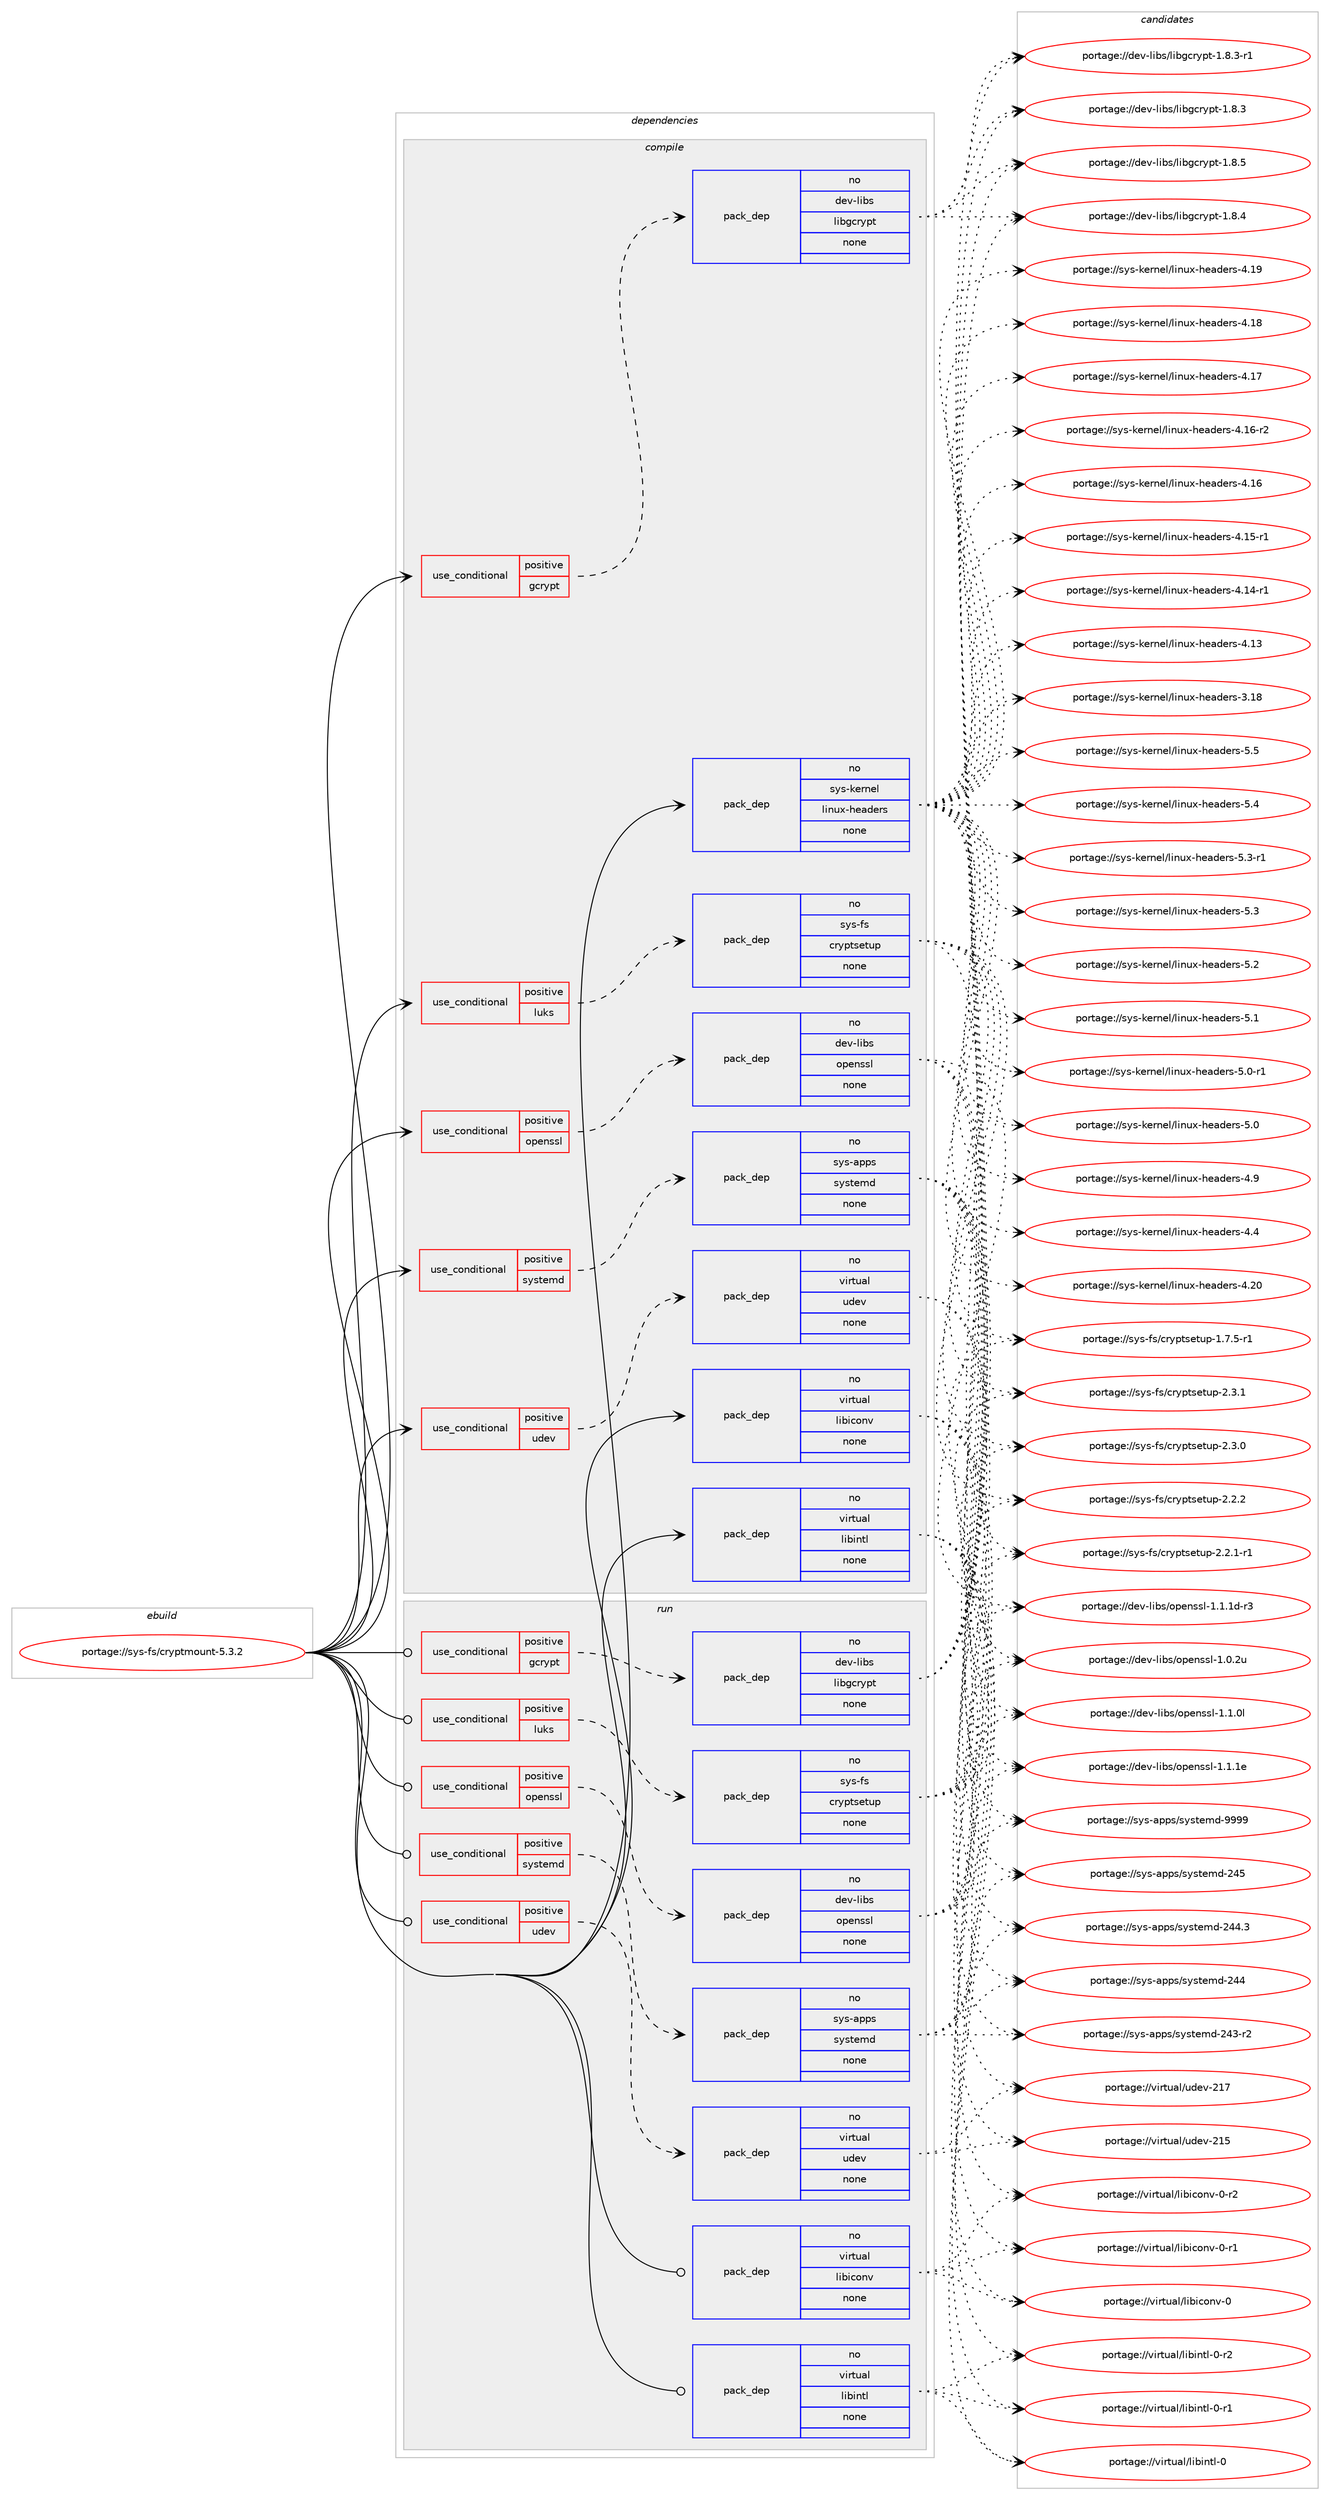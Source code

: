 digraph prolog {

# *************
# Graph options
# *************

newrank=true;
concentrate=true;
compound=true;
graph [rankdir=LR,fontname=Helvetica,fontsize=10,ranksep=1.5];#, ranksep=2.5, nodesep=0.2];
edge  [arrowhead=vee];
node  [fontname=Helvetica,fontsize=10];

# **********
# The ebuild
# **********

subgraph cluster_leftcol {
color=gray;
rank=same;
label=<<i>ebuild</i>>;
id [label="portage://sys-fs/cryptmount-5.3.2", color=red, width=4, href="../sys-fs/cryptmount-5.3.2.svg"];
}

# ****************
# The dependencies
# ****************

subgraph cluster_midcol {
color=gray;
label=<<i>dependencies</i>>;
subgraph cluster_compile {
fillcolor="#eeeeee";
style=filled;
label=<<i>compile</i>>;
subgraph cond1655 {
dependency10558 [label=<<TABLE BORDER="0" CELLBORDER="1" CELLSPACING="0" CELLPADDING="4"><TR><TD ROWSPAN="3" CELLPADDING="10">use_conditional</TD></TR><TR><TD>positive</TD></TR><TR><TD>gcrypt</TD></TR></TABLE>>, shape=none, color=red];
subgraph pack8606 {
dependency10559 [label=<<TABLE BORDER="0" CELLBORDER="1" CELLSPACING="0" CELLPADDING="4" WIDTH="220"><TR><TD ROWSPAN="6" CELLPADDING="30">pack_dep</TD></TR><TR><TD WIDTH="110">no</TD></TR><TR><TD>dev-libs</TD></TR><TR><TD>libgcrypt</TD></TR><TR><TD>none</TD></TR><TR><TD></TD></TR></TABLE>>, shape=none, color=blue];
}
dependency10558:e -> dependency10559:w [weight=20,style="dashed",arrowhead="vee"];
}
id:e -> dependency10558:w [weight=20,style="solid",arrowhead="vee"];
subgraph cond1656 {
dependency10560 [label=<<TABLE BORDER="0" CELLBORDER="1" CELLSPACING="0" CELLPADDING="4"><TR><TD ROWSPAN="3" CELLPADDING="10">use_conditional</TD></TR><TR><TD>positive</TD></TR><TR><TD>luks</TD></TR></TABLE>>, shape=none, color=red];
subgraph pack8607 {
dependency10561 [label=<<TABLE BORDER="0" CELLBORDER="1" CELLSPACING="0" CELLPADDING="4" WIDTH="220"><TR><TD ROWSPAN="6" CELLPADDING="30">pack_dep</TD></TR><TR><TD WIDTH="110">no</TD></TR><TR><TD>sys-fs</TD></TR><TR><TD>cryptsetup</TD></TR><TR><TD>none</TD></TR><TR><TD></TD></TR></TABLE>>, shape=none, color=blue];
}
dependency10560:e -> dependency10561:w [weight=20,style="dashed",arrowhead="vee"];
}
id:e -> dependency10560:w [weight=20,style="solid",arrowhead="vee"];
subgraph cond1657 {
dependency10562 [label=<<TABLE BORDER="0" CELLBORDER="1" CELLSPACING="0" CELLPADDING="4"><TR><TD ROWSPAN="3" CELLPADDING="10">use_conditional</TD></TR><TR><TD>positive</TD></TR><TR><TD>openssl</TD></TR></TABLE>>, shape=none, color=red];
subgraph pack8608 {
dependency10563 [label=<<TABLE BORDER="0" CELLBORDER="1" CELLSPACING="0" CELLPADDING="4" WIDTH="220"><TR><TD ROWSPAN="6" CELLPADDING="30">pack_dep</TD></TR><TR><TD WIDTH="110">no</TD></TR><TR><TD>dev-libs</TD></TR><TR><TD>openssl</TD></TR><TR><TD>none</TD></TR><TR><TD></TD></TR></TABLE>>, shape=none, color=blue];
}
dependency10562:e -> dependency10563:w [weight=20,style="dashed",arrowhead="vee"];
}
id:e -> dependency10562:w [weight=20,style="solid",arrowhead="vee"];
subgraph cond1658 {
dependency10564 [label=<<TABLE BORDER="0" CELLBORDER="1" CELLSPACING="0" CELLPADDING="4"><TR><TD ROWSPAN="3" CELLPADDING="10">use_conditional</TD></TR><TR><TD>positive</TD></TR><TR><TD>systemd</TD></TR></TABLE>>, shape=none, color=red];
subgraph pack8609 {
dependency10565 [label=<<TABLE BORDER="0" CELLBORDER="1" CELLSPACING="0" CELLPADDING="4" WIDTH="220"><TR><TD ROWSPAN="6" CELLPADDING="30">pack_dep</TD></TR><TR><TD WIDTH="110">no</TD></TR><TR><TD>sys-apps</TD></TR><TR><TD>systemd</TD></TR><TR><TD>none</TD></TR><TR><TD></TD></TR></TABLE>>, shape=none, color=blue];
}
dependency10564:e -> dependency10565:w [weight=20,style="dashed",arrowhead="vee"];
}
id:e -> dependency10564:w [weight=20,style="solid",arrowhead="vee"];
subgraph cond1659 {
dependency10566 [label=<<TABLE BORDER="0" CELLBORDER="1" CELLSPACING="0" CELLPADDING="4"><TR><TD ROWSPAN="3" CELLPADDING="10">use_conditional</TD></TR><TR><TD>positive</TD></TR><TR><TD>udev</TD></TR></TABLE>>, shape=none, color=red];
subgraph pack8610 {
dependency10567 [label=<<TABLE BORDER="0" CELLBORDER="1" CELLSPACING="0" CELLPADDING="4" WIDTH="220"><TR><TD ROWSPAN="6" CELLPADDING="30">pack_dep</TD></TR><TR><TD WIDTH="110">no</TD></TR><TR><TD>virtual</TD></TR><TR><TD>udev</TD></TR><TR><TD>none</TD></TR><TR><TD></TD></TR></TABLE>>, shape=none, color=blue];
}
dependency10566:e -> dependency10567:w [weight=20,style="dashed",arrowhead="vee"];
}
id:e -> dependency10566:w [weight=20,style="solid",arrowhead="vee"];
subgraph pack8611 {
dependency10568 [label=<<TABLE BORDER="0" CELLBORDER="1" CELLSPACING="0" CELLPADDING="4" WIDTH="220"><TR><TD ROWSPAN="6" CELLPADDING="30">pack_dep</TD></TR><TR><TD WIDTH="110">no</TD></TR><TR><TD>sys-kernel</TD></TR><TR><TD>linux-headers</TD></TR><TR><TD>none</TD></TR><TR><TD></TD></TR></TABLE>>, shape=none, color=blue];
}
id:e -> dependency10568:w [weight=20,style="solid",arrowhead="vee"];
subgraph pack8612 {
dependency10569 [label=<<TABLE BORDER="0" CELLBORDER="1" CELLSPACING="0" CELLPADDING="4" WIDTH="220"><TR><TD ROWSPAN="6" CELLPADDING="30">pack_dep</TD></TR><TR><TD WIDTH="110">no</TD></TR><TR><TD>virtual</TD></TR><TR><TD>libiconv</TD></TR><TR><TD>none</TD></TR><TR><TD></TD></TR></TABLE>>, shape=none, color=blue];
}
id:e -> dependency10569:w [weight=20,style="solid",arrowhead="vee"];
subgraph pack8613 {
dependency10570 [label=<<TABLE BORDER="0" CELLBORDER="1" CELLSPACING="0" CELLPADDING="4" WIDTH="220"><TR><TD ROWSPAN="6" CELLPADDING="30">pack_dep</TD></TR><TR><TD WIDTH="110">no</TD></TR><TR><TD>virtual</TD></TR><TR><TD>libintl</TD></TR><TR><TD>none</TD></TR><TR><TD></TD></TR></TABLE>>, shape=none, color=blue];
}
id:e -> dependency10570:w [weight=20,style="solid",arrowhead="vee"];
}
subgraph cluster_compileandrun {
fillcolor="#eeeeee";
style=filled;
label=<<i>compile and run</i>>;
}
subgraph cluster_run {
fillcolor="#eeeeee";
style=filled;
label=<<i>run</i>>;
subgraph cond1660 {
dependency10571 [label=<<TABLE BORDER="0" CELLBORDER="1" CELLSPACING="0" CELLPADDING="4"><TR><TD ROWSPAN="3" CELLPADDING="10">use_conditional</TD></TR><TR><TD>positive</TD></TR><TR><TD>gcrypt</TD></TR></TABLE>>, shape=none, color=red];
subgraph pack8614 {
dependency10572 [label=<<TABLE BORDER="0" CELLBORDER="1" CELLSPACING="0" CELLPADDING="4" WIDTH="220"><TR><TD ROWSPAN="6" CELLPADDING="30">pack_dep</TD></TR><TR><TD WIDTH="110">no</TD></TR><TR><TD>dev-libs</TD></TR><TR><TD>libgcrypt</TD></TR><TR><TD>none</TD></TR><TR><TD></TD></TR></TABLE>>, shape=none, color=blue];
}
dependency10571:e -> dependency10572:w [weight=20,style="dashed",arrowhead="vee"];
}
id:e -> dependency10571:w [weight=20,style="solid",arrowhead="odot"];
subgraph cond1661 {
dependency10573 [label=<<TABLE BORDER="0" CELLBORDER="1" CELLSPACING="0" CELLPADDING="4"><TR><TD ROWSPAN="3" CELLPADDING="10">use_conditional</TD></TR><TR><TD>positive</TD></TR><TR><TD>luks</TD></TR></TABLE>>, shape=none, color=red];
subgraph pack8615 {
dependency10574 [label=<<TABLE BORDER="0" CELLBORDER="1" CELLSPACING="0" CELLPADDING="4" WIDTH="220"><TR><TD ROWSPAN="6" CELLPADDING="30">pack_dep</TD></TR><TR><TD WIDTH="110">no</TD></TR><TR><TD>sys-fs</TD></TR><TR><TD>cryptsetup</TD></TR><TR><TD>none</TD></TR><TR><TD></TD></TR></TABLE>>, shape=none, color=blue];
}
dependency10573:e -> dependency10574:w [weight=20,style="dashed",arrowhead="vee"];
}
id:e -> dependency10573:w [weight=20,style="solid",arrowhead="odot"];
subgraph cond1662 {
dependency10575 [label=<<TABLE BORDER="0" CELLBORDER="1" CELLSPACING="0" CELLPADDING="4"><TR><TD ROWSPAN="3" CELLPADDING="10">use_conditional</TD></TR><TR><TD>positive</TD></TR><TR><TD>openssl</TD></TR></TABLE>>, shape=none, color=red];
subgraph pack8616 {
dependency10576 [label=<<TABLE BORDER="0" CELLBORDER="1" CELLSPACING="0" CELLPADDING="4" WIDTH="220"><TR><TD ROWSPAN="6" CELLPADDING="30">pack_dep</TD></TR><TR><TD WIDTH="110">no</TD></TR><TR><TD>dev-libs</TD></TR><TR><TD>openssl</TD></TR><TR><TD>none</TD></TR><TR><TD></TD></TR></TABLE>>, shape=none, color=blue];
}
dependency10575:e -> dependency10576:w [weight=20,style="dashed",arrowhead="vee"];
}
id:e -> dependency10575:w [weight=20,style="solid",arrowhead="odot"];
subgraph cond1663 {
dependency10577 [label=<<TABLE BORDER="0" CELLBORDER="1" CELLSPACING="0" CELLPADDING="4"><TR><TD ROWSPAN="3" CELLPADDING="10">use_conditional</TD></TR><TR><TD>positive</TD></TR><TR><TD>systemd</TD></TR></TABLE>>, shape=none, color=red];
subgraph pack8617 {
dependency10578 [label=<<TABLE BORDER="0" CELLBORDER="1" CELLSPACING="0" CELLPADDING="4" WIDTH="220"><TR><TD ROWSPAN="6" CELLPADDING="30">pack_dep</TD></TR><TR><TD WIDTH="110">no</TD></TR><TR><TD>sys-apps</TD></TR><TR><TD>systemd</TD></TR><TR><TD>none</TD></TR><TR><TD></TD></TR></TABLE>>, shape=none, color=blue];
}
dependency10577:e -> dependency10578:w [weight=20,style="dashed",arrowhead="vee"];
}
id:e -> dependency10577:w [weight=20,style="solid",arrowhead="odot"];
subgraph cond1664 {
dependency10579 [label=<<TABLE BORDER="0" CELLBORDER="1" CELLSPACING="0" CELLPADDING="4"><TR><TD ROWSPAN="3" CELLPADDING="10">use_conditional</TD></TR><TR><TD>positive</TD></TR><TR><TD>udev</TD></TR></TABLE>>, shape=none, color=red];
subgraph pack8618 {
dependency10580 [label=<<TABLE BORDER="0" CELLBORDER="1" CELLSPACING="0" CELLPADDING="4" WIDTH="220"><TR><TD ROWSPAN="6" CELLPADDING="30">pack_dep</TD></TR><TR><TD WIDTH="110">no</TD></TR><TR><TD>virtual</TD></TR><TR><TD>udev</TD></TR><TR><TD>none</TD></TR><TR><TD></TD></TR></TABLE>>, shape=none, color=blue];
}
dependency10579:e -> dependency10580:w [weight=20,style="dashed",arrowhead="vee"];
}
id:e -> dependency10579:w [weight=20,style="solid",arrowhead="odot"];
subgraph pack8619 {
dependency10581 [label=<<TABLE BORDER="0" CELLBORDER="1" CELLSPACING="0" CELLPADDING="4" WIDTH="220"><TR><TD ROWSPAN="6" CELLPADDING="30">pack_dep</TD></TR><TR><TD WIDTH="110">no</TD></TR><TR><TD>virtual</TD></TR><TR><TD>libiconv</TD></TR><TR><TD>none</TD></TR><TR><TD></TD></TR></TABLE>>, shape=none, color=blue];
}
id:e -> dependency10581:w [weight=20,style="solid",arrowhead="odot"];
subgraph pack8620 {
dependency10582 [label=<<TABLE BORDER="0" CELLBORDER="1" CELLSPACING="0" CELLPADDING="4" WIDTH="220"><TR><TD ROWSPAN="6" CELLPADDING="30">pack_dep</TD></TR><TR><TD WIDTH="110">no</TD></TR><TR><TD>virtual</TD></TR><TR><TD>libintl</TD></TR><TR><TD>none</TD></TR><TR><TD></TD></TR></TABLE>>, shape=none, color=blue];
}
id:e -> dependency10582:w [weight=20,style="solid",arrowhead="odot"];
}
}

# **************
# The candidates
# **************

subgraph cluster_choices {
rank=same;
color=gray;
label=<<i>candidates</i>>;

subgraph choice8606 {
color=black;
nodesep=1;
choice1001011184510810598115471081059810399114121112116454946564653 [label="portage://dev-libs/libgcrypt-1.8.5", color=red, width=4,href="../dev-libs/libgcrypt-1.8.5.svg"];
choice1001011184510810598115471081059810399114121112116454946564652 [label="portage://dev-libs/libgcrypt-1.8.4", color=red, width=4,href="../dev-libs/libgcrypt-1.8.4.svg"];
choice10010111845108105981154710810598103991141211121164549465646514511449 [label="portage://dev-libs/libgcrypt-1.8.3-r1", color=red, width=4,href="../dev-libs/libgcrypt-1.8.3-r1.svg"];
choice1001011184510810598115471081059810399114121112116454946564651 [label="portage://dev-libs/libgcrypt-1.8.3", color=red, width=4,href="../dev-libs/libgcrypt-1.8.3.svg"];
dependency10559:e -> choice1001011184510810598115471081059810399114121112116454946564653:w [style=dotted,weight="100"];
dependency10559:e -> choice1001011184510810598115471081059810399114121112116454946564652:w [style=dotted,weight="100"];
dependency10559:e -> choice10010111845108105981154710810598103991141211121164549465646514511449:w [style=dotted,weight="100"];
dependency10559:e -> choice1001011184510810598115471081059810399114121112116454946564651:w [style=dotted,weight="100"];
}
subgraph choice8607 {
color=black;
nodesep=1;
choice115121115451021154799114121112116115101116117112455046514649 [label="portage://sys-fs/cryptsetup-2.3.1", color=red, width=4,href="../sys-fs/cryptsetup-2.3.1.svg"];
choice115121115451021154799114121112116115101116117112455046514648 [label="portage://sys-fs/cryptsetup-2.3.0", color=red, width=4,href="../sys-fs/cryptsetup-2.3.0.svg"];
choice115121115451021154799114121112116115101116117112455046504650 [label="portage://sys-fs/cryptsetup-2.2.2", color=red, width=4,href="../sys-fs/cryptsetup-2.2.2.svg"];
choice1151211154510211547991141211121161151011161171124550465046494511449 [label="portage://sys-fs/cryptsetup-2.2.1-r1", color=red, width=4,href="../sys-fs/cryptsetup-2.2.1-r1.svg"];
choice1151211154510211547991141211121161151011161171124549465546534511449 [label="portage://sys-fs/cryptsetup-1.7.5-r1", color=red, width=4,href="../sys-fs/cryptsetup-1.7.5-r1.svg"];
dependency10561:e -> choice115121115451021154799114121112116115101116117112455046514649:w [style=dotted,weight="100"];
dependency10561:e -> choice115121115451021154799114121112116115101116117112455046514648:w [style=dotted,weight="100"];
dependency10561:e -> choice115121115451021154799114121112116115101116117112455046504650:w [style=dotted,weight="100"];
dependency10561:e -> choice1151211154510211547991141211121161151011161171124550465046494511449:w [style=dotted,weight="100"];
dependency10561:e -> choice1151211154510211547991141211121161151011161171124549465546534511449:w [style=dotted,weight="100"];
}
subgraph choice8608 {
color=black;
nodesep=1;
choice100101118451081059811547111112101110115115108454946494649101 [label="portage://dev-libs/openssl-1.1.1e", color=red, width=4,href="../dev-libs/openssl-1.1.1e.svg"];
choice1001011184510810598115471111121011101151151084549464946491004511451 [label="portage://dev-libs/openssl-1.1.1d-r3", color=red, width=4,href="../dev-libs/openssl-1.1.1d-r3.svg"];
choice100101118451081059811547111112101110115115108454946494648108 [label="portage://dev-libs/openssl-1.1.0l", color=red, width=4,href="../dev-libs/openssl-1.1.0l.svg"];
choice100101118451081059811547111112101110115115108454946484650117 [label="portage://dev-libs/openssl-1.0.2u", color=red, width=4,href="../dev-libs/openssl-1.0.2u.svg"];
dependency10563:e -> choice100101118451081059811547111112101110115115108454946494649101:w [style=dotted,weight="100"];
dependency10563:e -> choice1001011184510810598115471111121011101151151084549464946491004511451:w [style=dotted,weight="100"];
dependency10563:e -> choice100101118451081059811547111112101110115115108454946494648108:w [style=dotted,weight="100"];
dependency10563:e -> choice100101118451081059811547111112101110115115108454946484650117:w [style=dotted,weight="100"];
}
subgraph choice8609 {
color=black;
nodesep=1;
choice1151211154597112112115471151211151161011091004557575757 [label="portage://sys-apps/systemd-9999", color=red, width=4,href="../sys-apps/systemd-9999.svg"];
choice11512111545971121121154711512111511610110910045505253 [label="portage://sys-apps/systemd-245", color=red, width=4,href="../sys-apps/systemd-245.svg"];
choice115121115459711211211547115121115116101109100455052524651 [label="portage://sys-apps/systemd-244.3", color=red, width=4,href="../sys-apps/systemd-244.3.svg"];
choice11512111545971121121154711512111511610110910045505252 [label="portage://sys-apps/systemd-244", color=red, width=4,href="../sys-apps/systemd-244.svg"];
choice115121115459711211211547115121115116101109100455052514511450 [label="portage://sys-apps/systemd-243-r2", color=red, width=4,href="../sys-apps/systemd-243-r2.svg"];
dependency10565:e -> choice1151211154597112112115471151211151161011091004557575757:w [style=dotted,weight="100"];
dependency10565:e -> choice11512111545971121121154711512111511610110910045505253:w [style=dotted,weight="100"];
dependency10565:e -> choice115121115459711211211547115121115116101109100455052524651:w [style=dotted,weight="100"];
dependency10565:e -> choice11512111545971121121154711512111511610110910045505252:w [style=dotted,weight="100"];
dependency10565:e -> choice115121115459711211211547115121115116101109100455052514511450:w [style=dotted,weight="100"];
}
subgraph choice8610 {
color=black;
nodesep=1;
choice118105114116117971084711710010111845504955 [label="portage://virtual/udev-217", color=red, width=4,href="../virtual/udev-217.svg"];
choice118105114116117971084711710010111845504953 [label="portage://virtual/udev-215", color=red, width=4,href="../virtual/udev-215.svg"];
dependency10567:e -> choice118105114116117971084711710010111845504955:w [style=dotted,weight="100"];
dependency10567:e -> choice118105114116117971084711710010111845504953:w [style=dotted,weight="100"];
}
subgraph choice8611 {
color=black;
nodesep=1;
choice1151211154510710111411010110847108105110117120451041019710010111411545534653 [label="portage://sys-kernel/linux-headers-5.5", color=red, width=4,href="../sys-kernel/linux-headers-5.5.svg"];
choice1151211154510710111411010110847108105110117120451041019710010111411545534652 [label="portage://sys-kernel/linux-headers-5.4", color=red, width=4,href="../sys-kernel/linux-headers-5.4.svg"];
choice11512111545107101114110101108471081051101171204510410197100101114115455346514511449 [label="portage://sys-kernel/linux-headers-5.3-r1", color=red, width=4,href="../sys-kernel/linux-headers-5.3-r1.svg"];
choice1151211154510710111411010110847108105110117120451041019710010111411545534651 [label="portage://sys-kernel/linux-headers-5.3", color=red, width=4,href="../sys-kernel/linux-headers-5.3.svg"];
choice1151211154510710111411010110847108105110117120451041019710010111411545534650 [label="portage://sys-kernel/linux-headers-5.2", color=red, width=4,href="../sys-kernel/linux-headers-5.2.svg"];
choice1151211154510710111411010110847108105110117120451041019710010111411545534649 [label="portage://sys-kernel/linux-headers-5.1", color=red, width=4,href="../sys-kernel/linux-headers-5.1.svg"];
choice11512111545107101114110101108471081051101171204510410197100101114115455346484511449 [label="portage://sys-kernel/linux-headers-5.0-r1", color=red, width=4,href="../sys-kernel/linux-headers-5.0-r1.svg"];
choice1151211154510710111411010110847108105110117120451041019710010111411545534648 [label="portage://sys-kernel/linux-headers-5.0", color=red, width=4,href="../sys-kernel/linux-headers-5.0.svg"];
choice1151211154510710111411010110847108105110117120451041019710010111411545524657 [label="portage://sys-kernel/linux-headers-4.9", color=red, width=4,href="../sys-kernel/linux-headers-4.9.svg"];
choice1151211154510710111411010110847108105110117120451041019710010111411545524652 [label="portage://sys-kernel/linux-headers-4.4", color=red, width=4,href="../sys-kernel/linux-headers-4.4.svg"];
choice115121115451071011141101011084710810511011712045104101971001011141154552465048 [label="portage://sys-kernel/linux-headers-4.20", color=red, width=4,href="../sys-kernel/linux-headers-4.20.svg"];
choice115121115451071011141101011084710810511011712045104101971001011141154552464957 [label="portage://sys-kernel/linux-headers-4.19", color=red, width=4,href="../sys-kernel/linux-headers-4.19.svg"];
choice115121115451071011141101011084710810511011712045104101971001011141154552464956 [label="portage://sys-kernel/linux-headers-4.18", color=red, width=4,href="../sys-kernel/linux-headers-4.18.svg"];
choice115121115451071011141101011084710810511011712045104101971001011141154552464955 [label="portage://sys-kernel/linux-headers-4.17", color=red, width=4,href="../sys-kernel/linux-headers-4.17.svg"];
choice1151211154510710111411010110847108105110117120451041019710010111411545524649544511450 [label="portage://sys-kernel/linux-headers-4.16-r2", color=red, width=4,href="../sys-kernel/linux-headers-4.16-r2.svg"];
choice115121115451071011141101011084710810511011712045104101971001011141154552464954 [label="portage://sys-kernel/linux-headers-4.16", color=red, width=4,href="../sys-kernel/linux-headers-4.16.svg"];
choice1151211154510710111411010110847108105110117120451041019710010111411545524649534511449 [label="portage://sys-kernel/linux-headers-4.15-r1", color=red, width=4,href="../sys-kernel/linux-headers-4.15-r1.svg"];
choice1151211154510710111411010110847108105110117120451041019710010111411545524649524511449 [label="portage://sys-kernel/linux-headers-4.14-r1", color=red, width=4,href="../sys-kernel/linux-headers-4.14-r1.svg"];
choice115121115451071011141101011084710810511011712045104101971001011141154552464951 [label="portage://sys-kernel/linux-headers-4.13", color=red, width=4,href="../sys-kernel/linux-headers-4.13.svg"];
choice115121115451071011141101011084710810511011712045104101971001011141154551464956 [label="portage://sys-kernel/linux-headers-3.18", color=red, width=4,href="../sys-kernel/linux-headers-3.18.svg"];
dependency10568:e -> choice1151211154510710111411010110847108105110117120451041019710010111411545534653:w [style=dotted,weight="100"];
dependency10568:e -> choice1151211154510710111411010110847108105110117120451041019710010111411545534652:w [style=dotted,weight="100"];
dependency10568:e -> choice11512111545107101114110101108471081051101171204510410197100101114115455346514511449:w [style=dotted,weight="100"];
dependency10568:e -> choice1151211154510710111411010110847108105110117120451041019710010111411545534651:w [style=dotted,weight="100"];
dependency10568:e -> choice1151211154510710111411010110847108105110117120451041019710010111411545534650:w [style=dotted,weight="100"];
dependency10568:e -> choice1151211154510710111411010110847108105110117120451041019710010111411545534649:w [style=dotted,weight="100"];
dependency10568:e -> choice11512111545107101114110101108471081051101171204510410197100101114115455346484511449:w [style=dotted,weight="100"];
dependency10568:e -> choice1151211154510710111411010110847108105110117120451041019710010111411545534648:w [style=dotted,weight="100"];
dependency10568:e -> choice1151211154510710111411010110847108105110117120451041019710010111411545524657:w [style=dotted,weight="100"];
dependency10568:e -> choice1151211154510710111411010110847108105110117120451041019710010111411545524652:w [style=dotted,weight="100"];
dependency10568:e -> choice115121115451071011141101011084710810511011712045104101971001011141154552465048:w [style=dotted,weight="100"];
dependency10568:e -> choice115121115451071011141101011084710810511011712045104101971001011141154552464957:w [style=dotted,weight="100"];
dependency10568:e -> choice115121115451071011141101011084710810511011712045104101971001011141154552464956:w [style=dotted,weight="100"];
dependency10568:e -> choice115121115451071011141101011084710810511011712045104101971001011141154552464955:w [style=dotted,weight="100"];
dependency10568:e -> choice1151211154510710111411010110847108105110117120451041019710010111411545524649544511450:w [style=dotted,weight="100"];
dependency10568:e -> choice115121115451071011141101011084710810511011712045104101971001011141154552464954:w [style=dotted,weight="100"];
dependency10568:e -> choice1151211154510710111411010110847108105110117120451041019710010111411545524649534511449:w [style=dotted,weight="100"];
dependency10568:e -> choice1151211154510710111411010110847108105110117120451041019710010111411545524649524511449:w [style=dotted,weight="100"];
dependency10568:e -> choice115121115451071011141101011084710810511011712045104101971001011141154552464951:w [style=dotted,weight="100"];
dependency10568:e -> choice115121115451071011141101011084710810511011712045104101971001011141154551464956:w [style=dotted,weight="100"];
}
subgraph choice8612 {
color=black;
nodesep=1;
choice1181051141161179710847108105981059911111011845484511450 [label="portage://virtual/libiconv-0-r2", color=red, width=4,href="../virtual/libiconv-0-r2.svg"];
choice1181051141161179710847108105981059911111011845484511449 [label="portage://virtual/libiconv-0-r1", color=red, width=4,href="../virtual/libiconv-0-r1.svg"];
choice118105114116117971084710810598105991111101184548 [label="portage://virtual/libiconv-0", color=red, width=4,href="../virtual/libiconv-0.svg"];
dependency10569:e -> choice1181051141161179710847108105981059911111011845484511450:w [style=dotted,weight="100"];
dependency10569:e -> choice1181051141161179710847108105981059911111011845484511449:w [style=dotted,weight="100"];
dependency10569:e -> choice118105114116117971084710810598105991111101184548:w [style=dotted,weight="100"];
}
subgraph choice8613 {
color=black;
nodesep=1;
choice11810511411611797108471081059810511011610845484511450 [label="portage://virtual/libintl-0-r2", color=red, width=4,href="../virtual/libintl-0-r2.svg"];
choice11810511411611797108471081059810511011610845484511449 [label="portage://virtual/libintl-0-r1", color=red, width=4,href="../virtual/libintl-0-r1.svg"];
choice1181051141161179710847108105981051101161084548 [label="portage://virtual/libintl-0", color=red, width=4,href="../virtual/libintl-0.svg"];
dependency10570:e -> choice11810511411611797108471081059810511011610845484511450:w [style=dotted,weight="100"];
dependency10570:e -> choice11810511411611797108471081059810511011610845484511449:w [style=dotted,weight="100"];
dependency10570:e -> choice1181051141161179710847108105981051101161084548:w [style=dotted,weight="100"];
}
subgraph choice8614 {
color=black;
nodesep=1;
choice1001011184510810598115471081059810399114121112116454946564653 [label="portage://dev-libs/libgcrypt-1.8.5", color=red, width=4,href="../dev-libs/libgcrypt-1.8.5.svg"];
choice1001011184510810598115471081059810399114121112116454946564652 [label="portage://dev-libs/libgcrypt-1.8.4", color=red, width=4,href="../dev-libs/libgcrypt-1.8.4.svg"];
choice10010111845108105981154710810598103991141211121164549465646514511449 [label="portage://dev-libs/libgcrypt-1.8.3-r1", color=red, width=4,href="../dev-libs/libgcrypt-1.8.3-r1.svg"];
choice1001011184510810598115471081059810399114121112116454946564651 [label="portage://dev-libs/libgcrypt-1.8.3", color=red, width=4,href="../dev-libs/libgcrypt-1.8.3.svg"];
dependency10572:e -> choice1001011184510810598115471081059810399114121112116454946564653:w [style=dotted,weight="100"];
dependency10572:e -> choice1001011184510810598115471081059810399114121112116454946564652:w [style=dotted,weight="100"];
dependency10572:e -> choice10010111845108105981154710810598103991141211121164549465646514511449:w [style=dotted,weight="100"];
dependency10572:e -> choice1001011184510810598115471081059810399114121112116454946564651:w [style=dotted,weight="100"];
}
subgraph choice8615 {
color=black;
nodesep=1;
choice115121115451021154799114121112116115101116117112455046514649 [label="portage://sys-fs/cryptsetup-2.3.1", color=red, width=4,href="../sys-fs/cryptsetup-2.3.1.svg"];
choice115121115451021154799114121112116115101116117112455046514648 [label="portage://sys-fs/cryptsetup-2.3.0", color=red, width=4,href="../sys-fs/cryptsetup-2.3.0.svg"];
choice115121115451021154799114121112116115101116117112455046504650 [label="portage://sys-fs/cryptsetup-2.2.2", color=red, width=4,href="../sys-fs/cryptsetup-2.2.2.svg"];
choice1151211154510211547991141211121161151011161171124550465046494511449 [label="portage://sys-fs/cryptsetup-2.2.1-r1", color=red, width=4,href="../sys-fs/cryptsetup-2.2.1-r1.svg"];
choice1151211154510211547991141211121161151011161171124549465546534511449 [label="portage://sys-fs/cryptsetup-1.7.5-r1", color=red, width=4,href="../sys-fs/cryptsetup-1.7.5-r1.svg"];
dependency10574:e -> choice115121115451021154799114121112116115101116117112455046514649:w [style=dotted,weight="100"];
dependency10574:e -> choice115121115451021154799114121112116115101116117112455046514648:w [style=dotted,weight="100"];
dependency10574:e -> choice115121115451021154799114121112116115101116117112455046504650:w [style=dotted,weight="100"];
dependency10574:e -> choice1151211154510211547991141211121161151011161171124550465046494511449:w [style=dotted,weight="100"];
dependency10574:e -> choice1151211154510211547991141211121161151011161171124549465546534511449:w [style=dotted,weight="100"];
}
subgraph choice8616 {
color=black;
nodesep=1;
choice100101118451081059811547111112101110115115108454946494649101 [label="portage://dev-libs/openssl-1.1.1e", color=red, width=4,href="../dev-libs/openssl-1.1.1e.svg"];
choice1001011184510810598115471111121011101151151084549464946491004511451 [label="portage://dev-libs/openssl-1.1.1d-r3", color=red, width=4,href="../dev-libs/openssl-1.1.1d-r3.svg"];
choice100101118451081059811547111112101110115115108454946494648108 [label="portage://dev-libs/openssl-1.1.0l", color=red, width=4,href="../dev-libs/openssl-1.1.0l.svg"];
choice100101118451081059811547111112101110115115108454946484650117 [label="portage://dev-libs/openssl-1.0.2u", color=red, width=4,href="../dev-libs/openssl-1.0.2u.svg"];
dependency10576:e -> choice100101118451081059811547111112101110115115108454946494649101:w [style=dotted,weight="100"];
dependency10576:e -> choice1001011184510810598115471111121011101151151084549464946491004511451:w [style=dotted,weight="100"];
dependency10576:e -> choice100101118451081059811547111112101110115115108454946494648108:w [style=dotted,weight="100"];
dependency10576:e -> choice100101118451081059811547111112101110115115108454946484650117:w [style=dotted,weight="100"];
}
subgraph choice8617 {
color=black;
nodesep=1;
choice1151211154597112112115471151211151161011091004557575757 [label="portage://sys-apps/systemd-9999", color=red, width=4,href="../sys-apps/systemd-9999.svg"];
choice11512111545971121121154711512111511610110910045505253 [label="portage://sys-apps/systemd-245", color=red, width=4,href="../sys-apps/systemd-245.svg"];
choice115121115459711211211547115121115116101109100455052524651 [label="portage://sys-apps/systemd-244.3", color=red, width=4,href="../sys-apps/systemd-244.3.svg"];
choice11512111545971121121154711512111511610110910045505252 [label="portage://sys-apps/systemd-244", color=red, width=4,href="../sys-apps/systemd-244.svg"];
choice115121115459711211211547115121115116101109100455052514511450 [label="portage://sys-apps/systemd-243-r2", color=red, width=4,href="../sys-apps/systemd-243-r2.svg"];
dependency10578:e -> choice1151211154597112112115471151211151161011091004557575757:w [style=dotted,weight="100"];
dependency10578:e -> choice11512111545971121121154711512111511610110910045505253:w [style=dotted,weight="100"];
dependency10578:e -> choice115121115459711211211547115121115116101109100455052524651:w [style=dotted,weight="100"];
dependency10578:e -> choice11512111545971121121154711512111511610110910045505252:w [style=dotted,weight="100"];
dependency10578:e -> choice115121115459711211211547115121115116101109100455052514511450:w [style=dotted,weight="100"];
}
subgraph choice8618 {
color=black;
nodesep=1;
choice118105114116117971084711710010111845504955 [label="portage://virtual/udev-217", color=red, width=4,href="../virtual/udev-217.svg"];
choice118105114116117971084711710010111845504953 [label="portage://virtual/udev-215", color=red, width=4,href="../virtual/udev-215.svg"];
dependency10580:e -> choice118105114116117971084711710010111845504955:w [style=dotted,weight="100"];
dependency10580:e -> choice118105114116117971084711710010111845504953:w [style=dotted,weight="100"];
}
subgraph choice8619 {
color=black;
nodesep=1;
choice1181051141161179710847108105981059911111011845484511450 [label="portage://virtual/libiconv-0-r2", color=red, width=4,href="../virtual/libiconv-0-r2.svg"];
choice1181051141161179710847108105981059911111011845484511449 [label="portage://virtual/libiconv-0-r1", color=red, width=4,href="../virtual/libiconv-0-r1.svg"];
choice118105114116117971084710810598105991111101184548 [label="portage://virtual/libiconv-0", color=red, width=4,href="../virtual/libiconv-0.svg"];
dependency10581:e -> choice1181051141161179710847108105981059911111011845484511450:w [style=dotted,weight="100"];
dependency10581:e -> choice1181051141161179710847108105981059911111011845484511449:w [style=dotted,weight="100"];
dependency10581:e -> choice118105114116117971084710810598105991111101184548:w [style=dotted,weight="100"];
}
subgraph choice8620 {
color=black;
nodesep=1;
choice11810511411611797108471081059810511011610845484511450 [label="portage://virtual/libintl-0-r2", color=red, width=4,href="../virtual/libintl-0-r2.svg"];
choice11810511411611797108471081059810511011610845484511449 [label="portage://virtual/libintl-0-r1", color=red, width=4,href="../virtual/libintl-0-r1.svg"];
choice1181051141161179710847108105981051101161084548 [label="portage://virtual/libintl-0", color=red, width=4,href="../virtual/libintl-0.svg"];
dependency10582:e -> choice11810511411611797108471081059810511011610845484511450:w [style=dotted,weight="100"];
dependency10582:e -> choice11810511411611797108471081059810511011610845484511449:w [style=dotted,weight="100"];
dependency10582:e -> choice1181051141161179710847108105981051101161084548:w [style=dotted,weight="100"];
}
}

}
